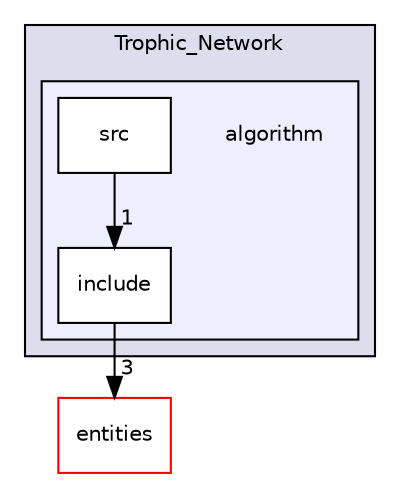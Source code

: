 digraph "C:/Users/ququq/Desktop/Repository Local Projet/Trophic_Network/algorithm" {
  compound=true
  node [ fontsize="10", fontname="Helvetica"];
  edge [ labelfontsize="10", labelfontname="Helvetica"];
  subgraph clusterdir_9030cdca5aeddc1fcb3a2c9bcb6872d7 {
    graph [ bgcolor="#ddddee", pencolor="black", label="Trophic_Network" fontname="Helvetica", fontsize="10", URL="dir_9030cdca5aeddc1fcb3a2c9bcb6872d7.html"]
  subgraph clusterdir_c9a6350904661503d4a5976040e42bdb {
    graph [ bgcolor="#eeeeff", pencolor="black", label="" URL="dir_c9a6350904661503d4a5976040e42bdb.html"];
    dir_c9a6350904661503d4a5976040e42bdb [shape=plaintext label="algorithm"];
    dir_efa4a7d0717feec2236c656968459068 [shape=box label="include" color="black" fillcolor="white" style="filled" URL="dir_efa4a7d0717feec2236c656968459068.html"];
    dir_dbaa59b2dcf038ee06608c147c1d0c49 [shape=box label="src" color="black" fillcolor="white" style="filled" URL="dir_dbaa59b2dcf038ee06608c147c1d0c49.html"];
  }
  }
  dir_5f80013d9f8a3f0528e3199f2c210c49 [shape=box label="entities" fillcolor="white" style="filled" color="red" URL="dir_5f80013d9f8a3f0528e3199f2c210c49.html"];
  dir_dbaa59b2dcf038ee06608c147c1d0c49->dir_efa4a7d0717feec2236c656968459068 [headlabel="1", labeldistance=1.5 headhref="dir_000004_000003.html"];
  dir_efa4a7d0717feec2236c656968459068->dir_5f80013d9f8a3f0528e3199f2c210c49 [headlabel="3", labeldistance=1.5 headhref="dir_000003_000005.html"];
}
